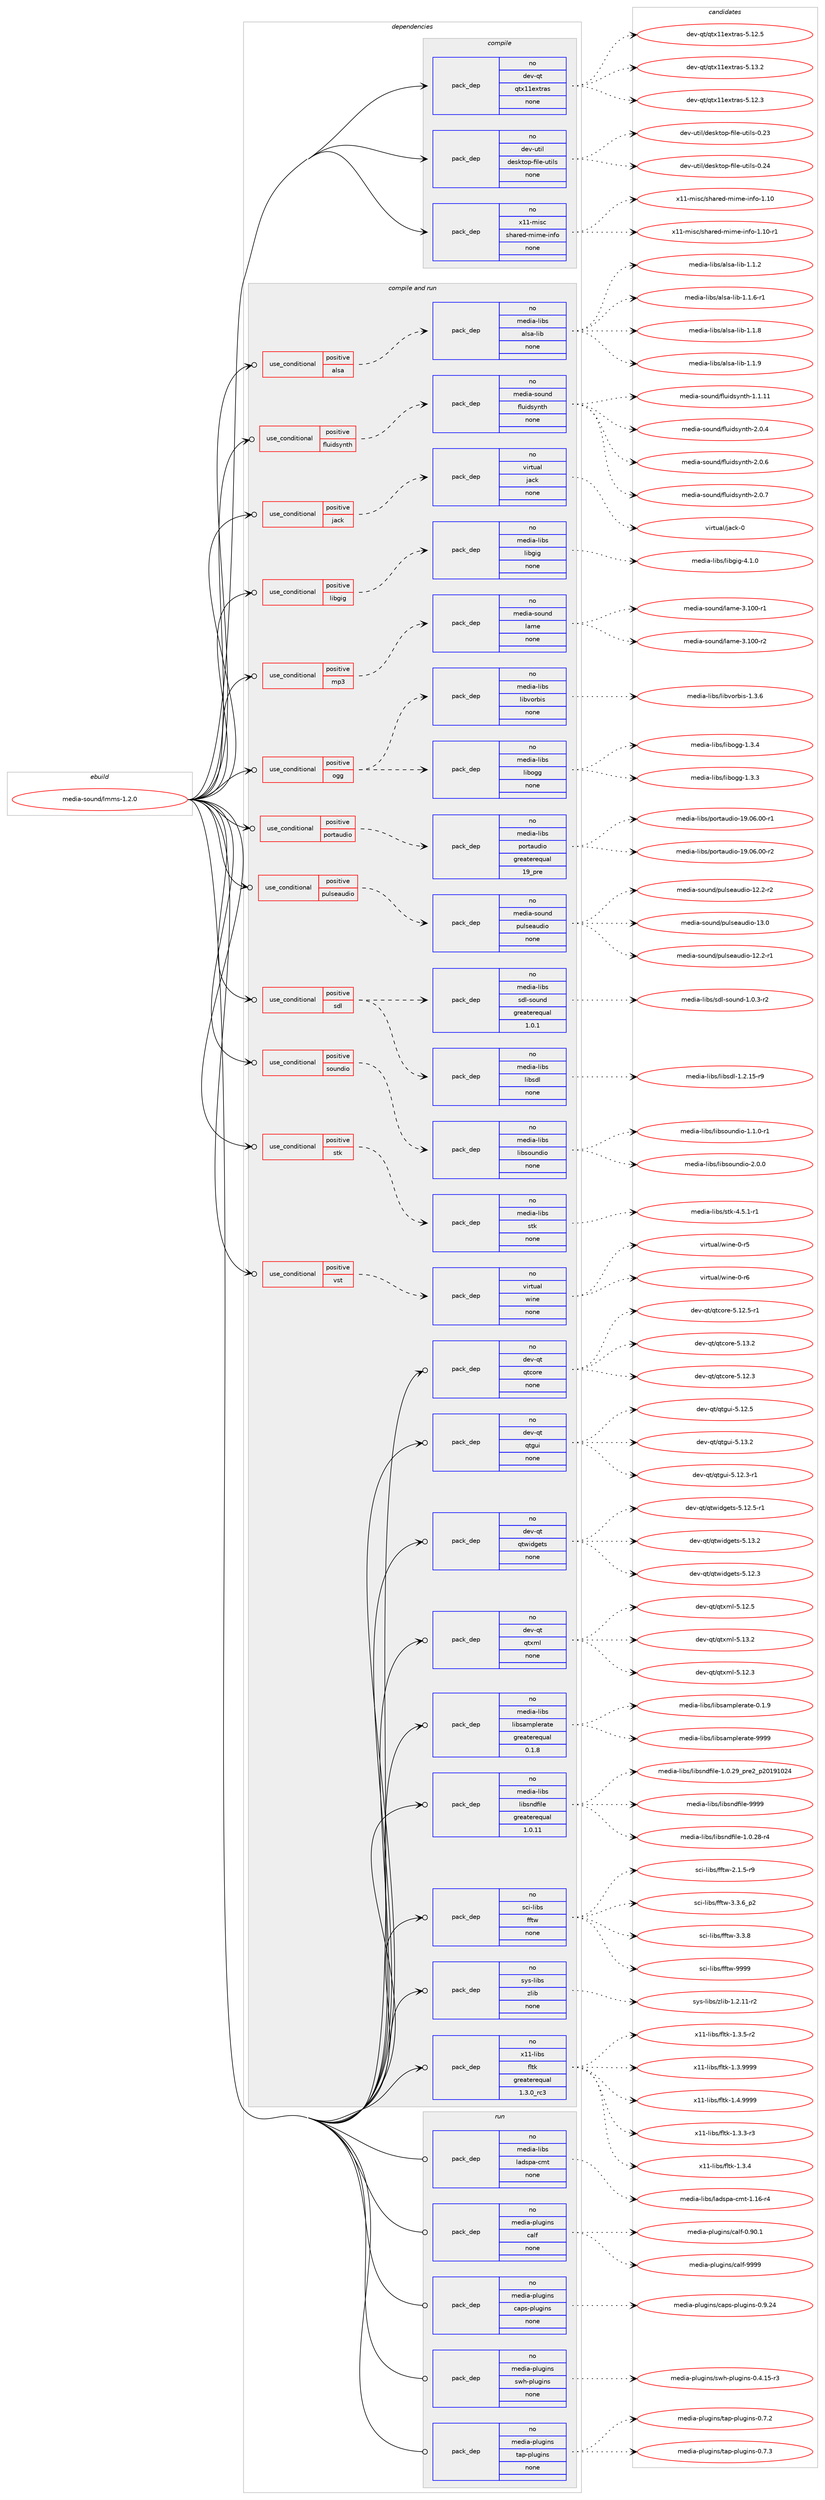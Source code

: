 digraph prolog {

# *************
# Graph options
# *************

newrank=true;
concentrate=true;
compound=true;
graph [rankdir=LR,fontname=Helvetica,fontsize=10,ranksep=1.5];#, ranksep=2.5, nodesep=0.2];
edge  [arrowhead=vee];
node  [fontname=Helvetica,fontsize=10];

# **********
# The ebuild
# **********

subgraph cluster_leftcol {
color=gray;
rank=same;
label=<<i>ebuild</i>>;
id [label="media-sound/lmms-1.2.0", color=red, width=4, href="../media-sound/lmms-1.2.0.svg"];
}

# ****************
# The dependencies
# ****************

subgraph cluster_midcol {
color=gray;
label=<<i>dependencies</i>>;
subgraph cluster_compile {
fillcolor="#eeeeee";
style=filled;
label=<<i>compile</i>>;
subgraph pack591855 {
dependency800055 [label=<<TABLE BORDER="0" CELLBORDER="1" CELLSPACING="0" CELLPADDING="4" WIDTH="220"><TR><TD ROWSPAN="6" CELLPADDING="30">pack_dep</TD></TR><TR><TD WIDTH="110">no</TD></TR><TR><TD>dev-qt</TD></TR><TR><TD>qtx11extras</TD></TR><TR><TD>none</TD></TR><TR><TD></TD></TR></TABLE>>, shape=none, color=blue];
}
id:e -> dependency800055:w [weight=20,style="solid",arrowhead="vee"];
subgraph pack591856 {
dependency800056 [label=<<TABLE BORDER="0" CELLBORDER="1" CELLSPACING="0" CELLPADDING="4" WIDTH="220"><TR><TD ROWSPAN="6" CELLPADDING="30">pack_dep</TD></TR><TR><TD WIDTH="110">no</TD></TR><TR><TD>dev-util</TD></TR><TR><TD>desktop-file-utils</TD></TR><TR><TD>none</TD></TR><TR><TD></TD></TR></TABLE>>, shape=none, color=blue];
}
id:e -> dependency800056:w [weight=20,style="solid",arrowhead="vee"];
subgraph pack591857 {
dependency800057 [label=<<TABLE BORDER="0" CELLBORDER="1" CELLSPACING="0" CELLPADDING="4" WIDTH="220"><TR><TD ROWSPAN="6" CELLPADDING="30">pack_dep</TD></TR><TR><TD WIDTH="110">no</TD></TR><TR><TD>x11-misc</TD></TR><TR><TD>shared-mime-info</TD></TR><TR><TD>none</TD></TR><TR><TD></TD></TR></TABLE>>, shape=none, color=blue];
}
id:e -> dependency800057:w [weight=20,style="solid",arrowhead="vee"];
}
subgraph cluster_compileandrun {
fillcolor="#eeeeee";
style=filled;
label=<<i>compile and run</i>>;
subgraph cond194212 {
dependency800058 [label=<<TABLE BORDER="0" CELLBORDER="1" CELLSPACING="0" CELLPADDING="4"><TR><TD ROWSPAN="3" CELLPADDING="10">use_conditional</TD></TR><TR><TD>positive</TD></TR><TR><TD>alsa</TD></TR></TABLE>>, shape=none, color=red];
subgraph pack591858 {
dependency800059 [label=<<TABLE BORDER="0" CELLBORDER="1" CELLSPACING="0" CELLPADDING="4" WIDTH="220"><TR><TD ROWSPAN="6" CELLPADDING="30">pack_dep</TD></TR><TR><TD WIDTH="110">no</TD></TR><TR><TD>media-libs</TD></TR><TR><TD>alsa-lib</TD></TR><TR><TD>none</TD></TR><TR><TD></TD></TR></TABLE>>, shape=none, color=blue];
}
dependency800058:e -> dependency800059:w [weight=20,style="dashed",arrowhead="vee"];
}
id:e -> dependency800058:w [weight=20,style="solid",arrowhead="odotvee"];
subgraph cond194213 {
dependency800060 [label=<<TABLE BORDER="0" CELLBORDER="1" CELLSPACING="0" CELLPADDING="4"><TR><TD ROWSPAN="3" CELLPADDING="10">use_conditional</TD></TR><TR><TD>positive</TD></TR><TR><TD>fluidsynth</TD></TR></TABLE>>, shape=none, color=red];
subgraph pack591859 {
dependency800061 [label=<<TABLE BORDER="0" CELLBORDER="1" CELLSPACING="0" CELLPADDING="4" WIDTH="220"><TR><TD ROWSPAN="6" CELLPADDING="30">pack_dep</TD></TR><TR><TD WIDTH="110">no</TD></TR><TR><TD>media-sound</TD></TR><TR><TD>fluidsynth</TD></TR><TR><TD>none</TD></TR><TR><TD></TD></TR></TABLE>>, shape=none, color=blue];
}
dependency800060:e -> dependency800061:w [weight=20,style="dashed",arrowhead="vee"];
}
id:e -> dependency800060:w [weight=20,style="solid",arrowhead="odotvee"];
subgraph cond194214 {
dependency800062 [label=<<TABLE BORDER="0" CELLBORDER="1" CELLSPACING="0" CELLPADDING="4"><TR><TD ROWSPAN="3" CELLPADDING="10">use_conditional</TD></TR><TR><TD>positive</TD></TR><TR><TD>jack</TD></TR></TABLE>>, shape=none, color=red];
subgraph pack591860 {
dependency800063 [label=<<TABLE BORDER="0" CELLBORDER="1" CELLSPACING="0" CELLPADDING="4" WIDTH="220"><TR><TD ROWSPAN="6" CELLPADDING="30">pack_dep</TD></TR><TR><TD WIDTH="110">no</TD></TR><TR><TD>virtual</TD></TR><TR><TD>jack</TD></TR><TR><TD>none</TD></TR><TR><TD></TD></TR></TABLE>>, shape=none, color=blue];
}
dependency800062:e -> dependency800063:w [weight=20,style="dashed",arrowhead="vee"];
}
id:e -> dependency800062:w [weight=20,style="solid",arrowhead="odotvee"];
subgraph cond194215 {
dependency800064 [label=<<TABLE BORDER="0" CELLBORDER="1" CELLSPACING="0" CELLPADDING="4"><TR><TD ROWSPAN="3" CELLPADDING="10">use_conditional</TD></TR><TR><TD>positive</TD></TR><TR><TD>libgig</TD></TR></TABLE>>, shape=none, color=red];
subgraph pack591861 {
dependency800065 [label=<<TABLE BORDER="0" CELLBORDER="1" CELLSPACING="0" CELLPADDING="4" WIDTH="220"><TR><TD ROWSPAN="6" CELLPADDING="30">pack_dep</TD></TR><TR><TD WIDTH="110">no</TD></TR><TR><TD>media-libs</TD></TR><TR><TD>libgig</TD></TR><TR><TD>none</TD></TR><TR><TD></TD></TR></TABLE>>, shape=none, color=blue];
}
dependency800064:e -> dependency800065:w [weight=20,style="dashed",arrowhead="vee"];
}
id:e -> dependency800064:w [weight=20,style="solid",arrowhead="odotvee"];
subgraph cond194216 {
dependency800066 [label=<<TABLE BORDER="0" CELLBORDER="1" CELLSPACING="0" CELLPADDING="4"><TR><TD ROWSPAN="3" CELLPADDING="10">use_conditional</TD></TR><TR><TD>positive</TD></TR><TR><TD>mp3</TD></TR></TABLE>>, shape=none, color=red];
subgraph pack591862 {
dependency800067 [label=<<TABLE BORDER="0" CELLBORDER="1" CELLSPACING="0" CELLPADDING="4" WIDTH="220"><TR><TD ROWSPAN="6" CELLPADDING="30">pack_dep</TD></TR><TR><TD WIDTH="110">no</TD></TR><TR><TD>media-sound</TD></TR><TR><TD>lame</TD></TR><TR><TD>none</TD></TR><TR><TD></TD></TR></TABLE>>, shape=none, color=blue];
}
dependency800066:e -> dependency800067:w [weight=20,style="dashed",arrowhead="vee"];
}
id:e -> dependency800066:w [weight=20,style="solid",arrowhead="odotvee"];
subgraph cond194217 {
dependency800068 [label=<<TABLE BORDER="0" CELLBORDER="1" CELLSPACING="0" CELLPADDING="4"><TR><TD ROWSPAN="3" CELLPADDING="10">use_conditional</TD></TR><TR><TD>positive</TD></TR><TR><TD>ogg</TD></TR></TABLE>>, shape=none, color=red];
subgraph pack591863 {
dependency800069 [label=<<TABLE BORDER="0" CELLBORDER="1" CELLSPACING="0" CELLPADDING="4" WIDTH="220"><TR><TD ROWSPAN="6" CELLPADDING="30">pack_dep</TD></TR><TR><TD WIDTH="110">no</TD></TR><TR><TD>media-libs</TD></TR><TR><TD>libogg</TD></TR><TR><TD>none</TD></TR><TR><TD></TD></TR></TABLE>>, shape=none, color=blue];
}
dependency800068:e -> dependency800069:w [weight=20,style="dashed",arrowhead="vee"];
subgraph pack591864 {
dependency800070 [label=<<TABLE BORDER="0" CELLBORDER="1" CELLSPACING="0" CELLPADDING="4" WIDTH="220"><TR><TD ROWSPAN="6" CELLPADDING="30">pack_dep</TD></TR><TR><TD WIDTH="110">no</TD></TR><TR><TD>media-libs</TD></TR><TR><TD>libvorbis</TD></TR><TR><TD>none</TD></TR><TR><TD></TD></TR></TABLE>>, shape=none, color=blue];
}
dependency800068:e -> dependency800070:w [weight=20,style="dashed",arrowhead="vee"];
}
id:e -> dependency800068:w [weight=20,style="solid",arrowhead="odotvee"];
subgraph cond194218 {
dependency800071 [label=<<TABLE BORDER="0" CELLBORDER="1" CELLSPACING="0" CELLPADDING="4"><TR><TD ROWSPAN="3" CELLPADDING="10">use_conditional</TD></TR><TR><TD>positive</TD></TR><TR><TD>portaudio</TD></TR></TABLE>>, shape=none, color=red];
subgraph pack591865 {
dependency800072 [label=<<TABLE BORDER="0" CELLBORDER="1" CELLSPACING="0" CELLPADDING="4" WIDTH="220"><TR><TD ROWSPAN="6" CELLPADDING="30">pack_dep</TD></TR><TR><TD WIDTH="110">no</TD></TR><TR><TD>media-libs</TD></TR><TR><TD>portaudio</TD></TR><TR><TD>greaterequal</TD></TR><TR><TD>19_pre</TD></TR></TABLE>>, shape=none, color=blue];
}
dependency800071:e -> dependency800072:w [weight=20,style="dashed",arrowhead="vee"];
}
id:e -> dependency800071:w [weight=20,style="solid",arrowhead="odotvee"];
subgraph cond194219 {
dependency800073 [label=<<TABLE BORDER="0" CELLBORDER="1" CELLSPACING="0" CELLPADDING="4"><TR><TD ROWSPAN="3" CELLPADDING="10">use_conditional</TD></TR><TR><TD>positive</TD></TR><TR><TD>pulseaudio</TD></TR></TABLE>>, shape=none, color=red];
subgraph pack591866 {
dependency800074 [label=<<TABLE BORDER="0" CELLBORDER="1" CELLSPACING="0" CELLPADDING="4" WIDTH="220"><TR><TD ROWSPAN="6" CELLPADDING="30">pack_dep</TD></TR><TR><TD WIDTH="110">no</TD></TR><TR><TD>media-sound</TD></TR><TR><TD>pulseaudio</TD></TR><TR><TD>none</TD></TR><TR><TD></TD></TR></TABLE>>, shape=none, color=blue];
}
dependency800073:e -> dependency800074:w [weight=20,style="dashed",arrowhead="vee"];
}
id:e -> dependency800073:w [weight=20,style="solid",arrowhead="odotvee"];
subgraph cond194220 {
dependency800075 [label=<<TABLE BORDER="0" CELLBORDER="1" CELLSPACING="0" CELLPADDING="4"><TR><TD ROWSPAN="3" CELLPADDING="10">use_conditional</TD></TR><TR><TD>positive</TD></TR><TR><TD>sdl</TD></TR></TABLE>>, shape=none, color=red];
subgraph pack591867 {
dependency800076 [label=<<TABLE BORDER="0" CELLBORDER="1" CELLSPACING="0" CELLPADDING="4" WIDTH="220"><TR><TD ROWSPAN="6" CELLPADDING="30">pack_dep</TD></TR><TR><TD WIDTH="110">no</TD></TR><TR><TD>media-libs</TD></TR><TR><TD>libsdl</TD></TR><TR><TD>none</TD></TR><TR><TD></TD></TR></TABLE>>, shape=none, color=blue];
}
dependency800075:e -> dependency800076:w [weight=20,style="dashed",arrowhead="vee"];
subgraph pack591868 {
dependency800077 [label=<<TABLE BORDER="0" CELLBORDER="1" CELLSPACING="0" CELLPADDING="4" WIDTH="220"><TR><TD ROWSPAN="6" CELLPADDING="30">pack_dep</TD></TR><TR><TD WIDTH="110">no</TD></TR><TR><TD>media-libs</TD></TR><TR><TD>sdl-sound</TD></TR><TR><TD>greaterequal</TD></TR><TR><TD>1.0.1</TD></TR></TABLE>>, shape=none, color=blue];
}
dependency800075:e -> dependency800077:w [weight=20,style="dashed",arrowhead="vee"];
}
id:e -> dependency800075:w [weight=20,style="solid",arrowhead="odotvee"];
subgraph cond194221 {
dependency800078 [label=<<TABLE BORDER="0" CELLBORDER="1" CELLSPACING="0" CELLPADDING="4"><TR><TD ROWSPAN="3" CELLPADDING="10">use_conditional</TD></TR><TR><TD>positive</TD></TR><TR><TD>soundio</TD></TR></TABLE>>, shape=none, color=red];
subgraph pack591869 {
dependency800079 [label=<<TABLE BORDER="0" CELLBORDER="1" CELLSPACING="0" CELLPADDING="4" WIDTH="220"><TR><TD ROWSPAN="6" CELLPADDING="30">pack_dep</TD></TR><TR><TD WIDTH="110">no</TD></TR><TR><TD>media-libs</TD></TR><TR><TD>libsoundio</TD></TR><TR><TD>none</TD></TR><TR><TD></TD></TR></TABLE>>, shape=none, color=blue];
}
dependency800078:e -> dependency800079:w [weight=20,style="dashed",arrowhead="vee"];
}
id:e -> dependency800078:w [weight=20,style="solid",arrowhead="odotvee"];
subgraph cond194222 {
dependency800080 [label=<<TABLE BORDER="0" CELLBORDER="1" CELLSPACING="0" CELLPADDING="4"><TR><TD ROWSPAN="3" CELLPADDING="10">use_conditional</TD></TR><TR><TD>positive</TD></TR><TR><TD>stk</TD></TR></TABLE>>, shape=none, color=red];
subgraph pack591870 {
dependency800081 [label=<<TABLE BORDER="0" CELLBORDER="1" CELLSPACING="0" CELLPADDING="4" WIDTH="220"><TR><TD ROWSPAN="6" CELLPADDING="30">pack_dep</TD></TR><TR><TD WIDTH="110">no</TD></TR><TR><TD>media-libs</TD></TR><TR><TD>stk</TD></TR><TR><TD>none</TD></TR><TR><TD></TD></TR></TABLE>>, shape=none, color=blue];
}
dependency800080:e -> dependency800081:w [weight=20,style="dashed",arrowhead="vee"];
}
id:e -> dependency800080:w [weight=20,style="solid",arrowhead="odotvee"];
subgraph cond194223 {
dependency800082 [label=<<TABLE BORDER="0" CELLBORDER="1" CELLSPACING="0" CELLPADDING="4"><TR><TD ROWSPAN="3" CELLPADDING="10">use_conditional</TD></TR><TR><TD>positive</TD></TR><TR><TD>vst</TD></TR></TABLE>>, shape=none, color=red];
subgraph pack591871 {
dependency800083 [label=<<TABLE BORDER="0" CELLBORDER="1" CELLSPACING="0" CELLPADDING="4" WIDTH="220"><TR><TD ROWSPAN="6" CELLPADDING="30">pack_dep</TD></TR><TR><TD WIDTH="110">no</TD></TR><TR><TD>virtual</TD></TR><TR><TD>wine</TD></TR><TR><TD>none</TD></TR><TR><TD></TD></TR></TABLE>>, shape=none, color=blue];
}
dependency800082:e -> dependency800083:w [weight=20,style="dashed",arrowhead="vee"];
}
id:e -> dependency800082:w [weight=20,style="solid",arrowhead="odotvee"];
subgraph pack591872 {
dependency800084 [label=<<TABLE BORDER="0" CELLBORDER="1" CELLSPACING="0" CELLPADDING="4" WIDTH="220"><TR><TD ROWSPAN="6" CELLPADDING="30">pack_dep</TD></TR><TR><TD WIDTH="110">no</TD></TR><TR><TD>dev-qt</TD></TR><TR><TD>qtcore</TD></TR><TR><TD>none</TD></TR><TR><TD></TD></TR></TABLE>>, shape=none, color=blue];
}
id:e -> dependency800084:w [weight=20,style="solid",arrowhead="odotvee"];
subgraph pack591873 {
dependency800085 [label=<<TABLE BORDER="0" CELLBORDER="1" CELLSPACING="0" CELLPADDING="4" WIDTH="220"><TR><TD ROWSPAN="6" CELLPADDING="30">pack_dep</TD></TR><TR><TD WIDTH="110">no</TD></TR><TR><TD>dev-qt</TD></TR><TR><TD>qtgui</TD></TR><TR><TD>none</TD></TR><TR><TD></TD></TR></TABLE>>, shape=none, color=blue];
}
id:e -> dependency800085:w [weight=20,style="solid",arrowhead="odotvee"];
subgraph pack591874 {
dependency800086 [label=<<TABLE BORDER="0" CELLBORDER="1" CELLSPACING="0" CELLPADDING="4" WIDTH="220"><TR><TD ROWSPAN="6" CELLPADDING="30">pack_dep</TD></TR><TR><TD WIDTH="110">no</TD></TR><TR><TD>dev-qt</TD></TR><TR><TD>qtwidgets</TD></TR><TR><TD>none</TD></TR><TR><TD></TD></TR></TABLE>>, shape=none, color=blue];
}
id:e -> dependency800086:w [weight=20,style="solid",arrowhead="odotvee"];
subgraph pack591875 {
dependency800087 [label=<<TABLE BORDER="0" CELLBORDER="1" CELLSPACING="0" CELLPADDING="4" WIDTH="220"><TR><TD ROWSPAN="6" CELLPADDING="30">pack_dep</TD></TR><TR><TD WIDTH="110">no</TD></TR><TR><TD>dev-qt</TD></TR><TR><TD>qtxml</TD></TR><TR><TD>none</TD></TR><TR><TD></TD></TR></TABLE>>, shape=none, color=blue];
}
id:e -> dependency800087:w [weight=20,style="solid",arrowhead="odotvee"];
subgraph pack591876 {
dependency800088 [label=<<TABLE BORDER="0" CELLBORDER="1" CELLSPACING="0" CELLPADDING="4" WIDTH="220"><TR><TD ROWSPAN="6" CELLPADDING="30">pack_dep</TD></TR><TR><TD WIDTH="110">no</TD></TR><TR><TD>media-libs</TD></TR><TR><TD>libsamplerate</TD></TR><TR><TD>greaterequal</TD></TR><TR><TD>0.1.8</TD></TR></TABLE>>, shape=none, color=blue];
}
id:e -> dependency800088:w [weight=20,style="solid",arrowhead="odotvee"];
subgraph pack591877 {
dependency800089 [label=<<TABLE BORDER="0" CELLBORDER="1" CELLSPACING="0" CELLPADDING="4" WIDTH="220"><TR><TD ROWSPAN="6" CELLPADDING="30">pack_dep</TD></TR><TR><TD WIDTH="110">no</TD></TR><TR><TD>media-libs</TD></TR><TR><TD>libsndfile</TD></TR><TR><TD>greaterequal</TD></TR><TR><TD>1.0.11</TD></TR></TABLE>>, shape=none, color=blue];
}
id:e -> dependency800089:w [weight=20,style="solid",arrowhead="odotvee"];
subgraph pack591878 {
dependency800090 [label=<<TABLE BORDER="0" CELLBORDER="1" CELLSPACING="0" CELLPADDING="4" WIDTH="220"><TR><TD ROWSPAN="6" CELLPADDING="30">pack_dep</TD></TR><TR><TD WIDTH="110">no</TD></TR><TR><TD>sci-libs</TD></TR><TR><TD>fftw</TD></TR><TR><TD>none</TD></TR><TR><TD></TD></TR></TABLE>>, shape=none, color=blue];
}
id:e -> dependency800090:w [weight=20,style="solid",arrowhead="odotvee"];
subgraph pack591879 {
dependency800091 [label=<<TABLE BORDER="0" CELLBORDER="1" CELLSPACING="0" CELLPADDING="4" WIDTH="220"><TR><TD ROWSPAN="6" CELLPADDING="30">pack_dep</TD></TR><TR><TD WIDTH="110">no</TD></TR><TR><TD>sys-libs</TD></TR><TR><TD>zlib</TD></TR><TR><TD>none</TD></TR><TR><TD></TD></TR></TABLE>>, shape=none, color=blue];
}
id:e -> dependency800091:w [weight=20,style="solid",arrowhead="odotvee"];
subgraph pack591880 {
dependency800092 [label=<<TABLE BORDER="0" CELLBORDER="1" CELLSPACING="0" CELLPADDING="4" WIDTH="220"><TR><TD ROWSPAN="6" CELLPADDING="30">pack_dep</TD></TR><TR><TD WIDTH="110">no</TD></TR><TR><TD>x11-libs</TD></TR><TR><TD>fltk</TD></TR><TR><TD>greaterequal</TD></TR><TR><TD>1.3.0_rc3</TD></TR></TABLE>>, shape=none, color=blue];
}
id:e -> dependency800092:w [weight=20,style="solid",arrowhead="odotvee"];
}
subgraph cluster_run {
fillcolor="#eeeeee";
style=filled;
label=<<i>run</i>>;
subgraph pack591881 {
dependency800093 [label=<<TABLE BORDER="0" CELLBORDER="1" CELLSPACING="0" CELLPADDING="4" WIDTH="220"><TR><TD ROWSPAN="6" CELLPADDING="30">pack_dep</TD></TR><TR><TD WIDTH="110">no</TD></TR><TR><TD>media-libs</TD></TR><TR><TD>ladspa-cmt</TD></TR><TR><TD>none</TD></TR><TR><TD></TD></TR></TABLE>>, shape=none, color=blue];
}
id:e -> dependency800093:w [weight=20,style="solid",arrowhead="odot"];
subgraph pack591882 {
dependency800094 [label=<<TABLE BORDER="0" CELLBORDER="1" CELLSPACING="0" CELLPADDING="4" WIDTH="220"><TR><TD ROWSPAN="6" CELLPADDING="30">pack_dep</TD></TR><TR><TD WIDTH="110">no</TD></TR><TR><TD>media-plugins</TD></TR><TR><TD>calf</TD></TR><TR><TD>none</TD></TR><TR><TD></TD></TR></TABLE>>, shape=none, color=blue];
}
id:e -> dependency800094:w [weight=20,style="solid",arrowhead="odot"];
subgraph pack591883 {
dependency800095 [label=<<TABLE BORDER="0" CELLBORDER="1" CELLSPACING="0" CELLPADDING="4" WIDTH="220"><TR><TD ROWSPAN="6" CELLPADDING="30">pack_dep</TD></TR><TR><TD WIDTH="110">no</TD></TR><TR><TD>media-plugins</TD></TR><TR><TD>caps-plugins</TD></TR><TR><TD>none</TD></TR><TR><TD></TD></TR></TABLE>>, shape=none, color=blue];
}
id:e -> dependency800095:w [weight=20,style="solid",arrowhead="odot"];
subgraph pack591884 {
dependency800096 [label=<<TABLE BORDER="0" CELLBORDER="1" CELLSPACING="0" CELLPADDING="4" WIDTH="220"><TR><TD ROWSPAN="6" CELLPADDING="30">pack_dep</TD></TR><TR><TD WIDTH="110">no</TD></TR><TR><TD>media-plugins</TD></TR><TR><TD>swh-plugins</TD></TR><TR><TD>none</TD></TR><TR><TD></TD></TR></TABLE>>, shape=none, color=blue];
}
id:e -> dependency800096:w [weight=20,style="solid",arrowhead="odot"];
subgraph pack591885 {
dependency800097 [label=<<TABLE BORDER="0" CELLBORDER="1" CELLSPACING="0" CELLPADDING="4" WIDTH="220"><TR><TD ROWSPAN="6" CELLPADDING="30">pack_dep</TD></TR><TR><TD WIDTH="110">no</TD></TR><TR><TD>media-plugins</TD></TR><TR><TD>tap-plugins</TD></TR><TR><TD>none</TD></TR><TR><TD></TD></TR></TABLE>>, shape=none, color=blue];
}
id:e -> dependency800097:w [weight=20,style="solid",arrowhead="odot"];
}
}

# **************
# The candidates
# **************

subgraph cluster_choices {
rank=same;
color=gray;
label=<<i>candidates</i>>;

subgraph choice591855 {
color=black;
nodesep=1;
choice100101118451131164711311612049491011201161149711545534649504651 [label="dev-qt/qtx11extras-5.12.3", color=red, width=4,href="../dev-qt/qtx11extras-5.12.3.svg"];
choice100101118451131164711311612049491011201161149711545534649504653 [label="dev-qt/qtx11extras-5.12.5", color=red, width=4,href="../dev-qt/qtx11extras-5.12.5.svg"];
choice100101118451131164711311612049491011201161149711545534649514650 [label="dev-qt/qtx11extras-5.13.2", color=red, width=4,href="../dev-qt/qtx11extras-5.13.2.svg"];
dependency800055:e -> choice100101118451131164711311612049491011201161149711545534649504651:w [style=dotted,weight="100"];
dependency800055:e -> choice100101118451131164711311612049491011201161149711545534649504653:w [style=dotted,weight="100"];
dependency800055:e -> choice100101118451131164711311612049491011201161149711545534649514650:w [style=dotted,weight="100"];
}
subgraph choice591856 {
color=black;
nodesep=1;
choice100101118451171161051084710010111510711611111245102105108101451171161051081154548465051 [label="dev-util/desktop-file-utils-0.23", color=red, width=4,href="../dev-util/desktop-file-utils-0.23.svg"];
choice100101118451171161051084710010111510711611111245102105108101451171161051081154548465052 [label="dev-util/desktop-file-utils-0.24", color=red, width=4,href="../dev-util/desktop-file-utils-0.24.svg"];
dependency800056:e -> choice100101118451171161051084710010111510711611111245102105108101451171161051081154548465051:w [style=dotted,weight="100"];
dependency800056:e -> choice100101118451171161051084710010111510711611111245102105108101451171161051081154548465052:w [style=dotted,weight="100"];
}
subgraph choice591857 {
color=black;
nodesep=1;
choice12049494510910511599471151049711410110045109105109101451051101021114549464948 [label="x11-misc/shared-mime-info-1.10", color=red, width=4,href="../x11-misc/shared-mime-info-1.10.svg"];
choice120494945109105115994711510497114101100451091051091014510511010211145494649484511449 [label="x11-misc/shared-mime-info-1.10-r1", color=red, width=4,href="../x11-misc/shared-mime-info-1.10-r1.svg"];
dependency800057:e -> choice12049494510910511599471151049711410110045109105109101451051101021114549464948:w [style=dotted,weight="100"];
dependency800057:e -> choice120494945109105115994711510497114101100451091051091014510511010211145494649484511449:w [style=dotted,weight="100"];
}
subgraph choice591858 {
color=black;
nodesep=1;
choice1091011001059745108105981154797108115974510810598454946494650 [label="media-libs/alsa-lib-1.1.2", color=red, width=4,href="../media-libs/alsa-lib-1.1.2.svg"];
choice10910110010597451081059811547971081159745108105984549464946544511449 [label="media-libs/alsa-lib-1.1.6-r1", color=red, width=4,href="../media-libs/alsa-lib-1.1.6-r1.svg"];
choice1091011001059745108105981154797108115974510810598454946494656 [label="media-libs/alsa-lib-1.1.8", color=red, width=4,href="../media-libs/alsa-lib-1.1.8.svg"];
choice1091011001059745108105981154797108115974510810598454946494657 [label="media-libs/alsa-lib-1.1.9", color=red, width=4,href="../media-libs/alsa-lib-1.1.9.svg"];
dependency800059:e -> choice1091011001059745108105981154797108115974510810598454946494650:w [style=dotted,weight="100"];
dependency800059:e -> choice10910110010597451081059811547971081159745108105984549464946544511449:w [style=dotted,weight="100"];
dependency800059:e -> choice1091011001059745108105981154797108115974510810598454946494656:w [style=dotted,weight="100"];
dependency800059:e -> choice1091011001059745108105981154797108115974510810598454946494657:w [style=dotted,weight="100"];
}
subgraph choice591859 {
color=black;
nodesep=1;
choice10910110010597451151111171101004710210811710510011512111011610445494649464949 [label="media-sound/fluidsynth-1.1.11", color=red, width=4,href="../media-sound/fluidsynth-1.1.11.svg"];
choice109101100105974511511111711010047102108117105100115121110116104455046484652 [label="media-sound/fluidsynth-2.0.4", color=red, width=4,href="../media-sound/fluidsynth-2.0.4.svg"];
choice109101100105974511511111711010047102108117105100115121110116104455046484654 [label="media-sound/fluidsynth-2.0.6", color=red, width=4,href="../media-sound/fluidsynth-2.0.6.svg"];
choice109101100105974511511111711010047102108117105100115121110116104455046484655 [label="media-sound/fluidsynth-2.0.7", color=red, width=4,href="../media-sound/fluidsynth-2.0.7.svg"];
dependency800061:e -> choice10910110010597451151111171101004710210811710510011512111011610445494649464949:w [style=dotted,weight="100"];
dependency800061:e -> choice109101100105974511511111711010047102108117105100115121110116104455046484652:w [style=dotted,weight="100"];
dependency800061:e -> choice109101100105974511511111711010047102108117105100115121110116104455046484654:w [style=dotted,weight="100"];
dependency800061:e -> choice109101100105974511511111711010047102108117105100115121110116104455046484655:w [style=dotted,weight="100"];
}
subgraph choice591860 {
color=black;
nodesep=1;
choice118105114116117971084710697991074548 [label="virtual/jack-0", color=red, width=4,href="../virtual/jack-0.svg"];
dependency800063:e -> choice118105114116117971084710697991074548:w [style=dotted,weight="100"];
}
subgraph choice591861 {
color=black;
nodesep=1;
choice1091011001059745108105981154710810598103105103455246494648 [label="media-libs/libgig-4.1.0", color=red, width=4,href="../media-libs/libgig-4.1.0.svg"];
dependency800065:e -> choice1091011001059745108105981154710810598103105103455246494648:w [style=dotted,weight="100"];
}
subgraph choice591862 {
color=black;
nodesep=1;
choice109101100105974511511111711010047108971091014551464948484511449 [label="media-sound/lame-3.100-r1", color=red, width=4,href="../media-sound/lame-3.100-r1.svg"];
choice109101100105974511511111711010047108971091014551464948484511450 [label="media-sound/lame-3.100-r2", color=red, width=4,href="../media-sound/lame-3.100-r2.svg"];
dependency800067:e -> choice109101100105974511511111711010047108971091014551464948484511449:w [style=dotted,weight="100"];
dependency800067:e -> choice109101100105974511511111711010047108971091014551464948484511450:w [style=dotted,weight="100"];
}
subgraph choice591863 {
color=black;
nodesep=1;
choice1091011001059745108105981154710810598111103103454946514651 [label="media-libs/libogg-1.3.3", color=red, width=4,href="../media-libs/libogg-1.3.3.svg"];
choice1091011001059745108105981154710810598111103103454946514652 [label="media-libs/libogg-1.3.4", color=red, width=4,href="../media-libs/libogg-1.3.4.svg"];
dependency800069:e -> choice1091011001059745108105981154710810598111103103454946514651:w [style=dotted,weight="100"];
dependency800069:e -> choice1091011001059745108105981154710810598111103103454946514652:w [style=dotted,weight="100"];
}
subgraph choice591864 {
color=black;
nodesep=1;
choice109101100105974510810598115471081059811811111498105115454946514654 [label="media-libs/libvorbis-1.3.6", color=red, width=4,href="../media-libs/libvorbis-1.3.6.svg"];
dependency800070:e -> choice109101100105974510810598115471081059811811111498105115454946514654:w [style=dotted,weight="100"];
}
subgraph choice591865 {
color=black;
nodesep=1;
choice10910110010597451081059811547112111114116971171001051114549574648544648484511449 [label="media-libs/portaudio-19.06.00-r1", color=red, width=4,href="../media-libs/portaudio-19.06.00-r1.svg"];
choice10910110010597451081059811547112111114116971171001051114549574648544648484511450 [label="media-libs/portaudio-19.06.00-r2", color=red, width=4,href="../media-libs/portaudio-19.06.00-r2.svg"];
dependency800072:e -> choice10910110010597451081059811547112111114116971171001051114549574648544648484511449:w [style=dotted,weight="100"];
dependency800072:e -> choice10910110010597451081059811547112111114116971171001051114549574648544648484511450:w [style=dotted,weight="100"];
}
subgraph choice591866 {
color=black;
nodesep=1;
choice1091011001059745115111117110100471121171081151019711710010511145495046504511449 [label="media-sound/pulseaudio-12.2-r1", color=red, width=4,href="../media-sound/pulseaudio-12.2-r1.svg"];
choice1091011001059745115111117110100471121171081151019711710010511145495046504511450 [label="media-sound/pulseaudio-12.2-r2", color=red, width=4,href="../media-sound/pulseaudio-12.2-r2.svg"];
choice109101100105974511511111711010047112117108115101971171001051114549514648 [label="media-sound/pulseaudio-13.0", color=red, width=4,href="../media-sound/pulseaudio-13.0.svg"];
dependency800074:e -> choice1091011001059745115111117110100471121171081151019711710010511145495046504511449:w [style=dotted,weight="100"];
dependency800074:e -> choice1091011001059745115111117110100471121171081151019711710010511145495046504511450:w [style=dotted,weight="100"];
dependency800074:e -> choice109101100105974511511111711010047112117108115101971171001051114549514648:w [style=dotted,weight="100"];
}
subgraph choice591867 {
color=black;
nodesep=1;
choice1091011001059745108105981154710810598115100108454946504649534511457 [label="media-libs/libsdl-1.2.15-r9", color=red, width=4,href="../media-libs/libsdl-1.2.15-r9.svg"];
dependency800076:e -> choice1091011001059745108105981154710810598115100108454946504649534511457:w [style=dotted,weight="100"];
}
subgraph choice591868 {
color=black;
nodesep=1;
choice10910110010597451081059811547115100108451151111171101004549464846514511450 [label="media-libs/sdl-sound-1.0.3-r2", color=red, width=4,href="../media-libs/sdl-sound-1.0.3-r2.svg"];
dependency800077:e -> choice10910110010597451081059811547115100108451151111171101004549464846514511450:w [style=dotted,weight="100"];
}
subgraph choice591869 {
color=black;
nodesep=1;
choice10910110010597451081059811547108105981151111171101001051114549464946484511449 [label="media-libs/libsoundio-1.1.0-r1", color=red, width=4,href="../media-libs/libsoundio-1.1.0-r1.svg"];
choice1091011001059745108105981154710810598115111117110100105111455046484648 [label="media-libs/libsoundio-2.0.0", color=red, width=4,href="../media-libs/libsoundio-2.0.0.svg"];
dependency800079:e -> choice10910110010597451081059811547108105981151111171101001051114549464946484511449:w [style=dotted,weight="100"];
dependency800079:e -> choice1091011001059745108105981154710810598115111117110100105111455046484648:w [style=dotted,weight="100"];
}
subgraph choice591870 {
color=black;
nodesep=1;
choice109101100105974510810598115471151161074552465346494511449 [label="media-libs/stk-4.5.1-r1", color=red, width=4,href="../media-libs/stk-4.5.1-r1.svg"];
dependency800081:e -> choice109101100105974510810598115471151161074552465346494511449:w [style=dotted,weight="100"];
}
subgraph choice591871 {
color=black;
nodesep=1;
choice118105114116117971084711910511010145484511453 [label="virtual/wine-0-r5", color=red, width=4,href="../virtual/wine-0-r5.svg"];
choice118105114116117971084711910511010145484511454 [label="virtual/wine-0-r6", color=red, width=4,href="../virtual/wine-0-r6.svg"];
dependency800083:e -> choice118105114116117971084711910511010145484511453:w [style=dotted,weight="100"];
dependency800083:e -> choice118105114116117971084711910511010145484511454:w [style=dotted,weight="100"];
}
subgraph choice591872 {
color=black;
nodesep=1;
choice10010111845113116471131169911111410145534649504651 [label="dev-qt/qtcore-5.12.3", color=red, width=4,href="../dev-qt/qtcore-5.12.3.svg"];
choice100101118451131164711311699111114101455346495046534511449 [label="dev-qt/qtcore-5.12.5-r1", color=red, width=4,href="../dev-qt/qtcore-5.12.5-r1.svg"];
choice10010111845113116471131169911111410145534649514650 [label="dev-qt/qtcore-5.13.2", color=red, width=4,href="../dev-qt/qtcore-5.13.2.svg"];
dependency800084:e -> choice10010111845113116471131169911111410145534649504651:w [style=dotted,weight="100"];
dependency800084:e -> choice100101118451131164711311699111114101455346495046534511449:w [style=dotted,weight="100"];
dependency800084:e -> choice10010111845113116471131169911111410145534649514650:w [style=dotted,weight="100"];
}
subgraph choice591873 {
color=black;
nodesep=1;
choice1001011184511311647113116103117105455346495046514511449 [label="dev-qt/qtgui-5.12.3-r1", color=red, width=4,href="../dev-qt/qtgui-5.12.3-r1.svg"];
choice100101118451131164711311610311710545534649504653 [label="dev-qt/qtgui-5.12.5", color=red, width=4,href="../dev-qt/qtgui-5.12.5.svg"];
choice100101118451131164711311610311710545534649514650 [label="dev-qt/qtgui-5.13.2", color=red, width=4,href="../dev-qt/qtgui-5.13.2.svg"];
dependency800085:e -> choice1001011184511311647113116103117105455346495046514511449:w [style=dotted,weight="100"];
dependency800085:e -> choice100101118451131164711311610311710545534649504653:w [style=dotted,weight="100"];
dependency800085:e -> choice100101118451131164711311610311710545534649514650:w [style=dotted,weight="100"];
}
subgraph choice591874 {
color=black;
nodesep=1;
choice100101118451131164711311611910510010310111611545534649504651 [label="dev-qt/qtwidgets-5.12.3", color=red, width=4,href="../dev-qt/qtwidgets-5.12.3.svg"];
choice1001011184511311647113116119105100103101116115455346495046534511449 [label="dev-qt/qtwidgets-5.12.5-r1", color=red, width=4,href="../dev-qt/qtwidgets-5.12.5-r1.svg"];
choice100101118451131164711311611910510010310111611545534649514650 [label="dev-qt/qtwidgets-5.13.2", color=red, width=4,href="../dev-qt/qtwidgets-5.13.2.svg"];
dependency800086:e -> choice100101118451131164711311611910510010310111611545534649504651:w [style=dotted,weight="100"];
dependency800086:e -> choice1001011184511311647113116119105100103101116115455346495046534511449:w [style=dotted,weight="100"];
dependency800086:e -> choice100101118451131164711311611910510010310111611545534649514650:w [style=dotted,weight="100"];
}
subgraph choice591875 {
color=black;
nodesep=1;
choice100101118451131164711311612010910845534649504651 [label="dev-qt/qtxml-5.12.3", color=red, width=4,href="../dev-qt/qtxml-5.12.3.svg"];
choice100101118451131164711311612010910845534649504653 [label="dev-qt/qtxml-5.12.5", color=red, width=4,href="../dev-qt/qtxml-5.12.5.svg"];
choice100101118451131164711311612010910845534649514650 [label="dev-qt/qtxml-5.13.2", color=red, width=4,href="../dev-qt/qtxml-5.13.2.svg"];
dependency800087:e -> choice100101118451131164711311612010910845534649504651:w [style=dotted,weight="100"];
dependency800087:e -> choice100101118451131164711311612010910845534649504653:w [style=dotted,weight="100"];
dependency800087:e -> choice100101118451131164711311612010910845534649514650:w [style=dotted,weight="100"];
}
subgraph choice591876 {
color=black;
nodesep=1;
choice10910110010597451081059811547108105981159710911210810111497116101454846494657 [label="media-libs/libsamplerate-0.1.9", color=red, width=4,href="../media-libs/libsamplerate-0.1.9.svg"];
choice109101100105974510810598115471081059811597109112108101114971161014557575757 [label="media-libs/libsamplerate-9999", color=red, width=4,href="../media-libs/libsamplerate-9999.svg"];
dependency800088:e -> choice10910110010597451081059811547108105981159710911210810111497116101454846494657:w [style=dotted,weight="100"];
dependency800088:e -> choice109101100105974510810598115471081059811597109112108101114971161014557575757:w [style=dotted,weight="100"];
}
subgraph choice591877 {
color=black;
nodesep=1;
choice1091011001059745108105981154710810598115110100102105108101454946484650564511452 [label="media-libs/libsndfile-1.0.28-r4", color=red, width=4,href="../media-libs/libsndfile-1.0.28-r4.svg"];
choice1091011001059745108105981154710810598115110100102105108101454946484650579511211410150951125048495749485052 [label="media-libs/libsndfile-1.0.29_pre2_p20191024", color=red, width=4,href="../media-libs/libsndfile-1.0.29_pre2_p20191024.svg"];
choice10910110010597451081059811547108105981151101001021051081014557575757 [label="media-libs/libsndfile-9999", color=red, width=4,href="../media-libs/libsndfile-9999.svg"];
dependency800089:e -> choice1091011001059745108105981154710810598115110100102105108101454946484650564511452:w [style=dotted,weight="100"];
dependency800089:e -> choice1091011001059745108105981154710810598115110100102105108101454946484650579511211410150951125048495749485052:w [style=dotted,weight="100"];
dependency800089:e -> choice10910110010597451081059811547108105981151101001021051081014557575757:w [style=dotted,weight="100"];
}
subgraph choice591878 {
color=black;
nodesep=1;
choice115991054510810598115471021021161194550464946534511457 [label="sci-libs/fftw-2.1.5-r9", color=red, width=4,href="../sci-libs/fftw-2.1.5-r9.svg"];
choice115991054510810598115471021021161194551465146549511250 [label="sci-libs/fftw-3.3.6_p2", color=red, width=4,href="../sci-libs/fftw-3.3.6_p2.svg"];
choice11599105451081059811547102102116119455146514656 [label="sci-libs/fftw-3.3.8", color=red, width=4,href="../sci-libs/fftw-3.3.8.svg"];
choice115991054510810598115471021021161194557575757 [label="sci-libs/fftw-9999", color=red, width=4,href="../sci-libs/fftw-9999.svg"];
dependency800090:e -> choice115991054510810598115471021021161194550464946534511457:w [style=dotted,weight="100"];
dependency800090:e -> choice115991054510810598115471021021161194551465146549511250:w [style=dotted,weight="100"];
dependency800090:e -> choice11599105451081059811547102102116119455146514656:w [style=dotted,weight="100"];
dependency800090:e -> choice115991054510810598115471021021161194557575757:w [style=dotted,weight="100"];
}
subgraph choice591879 {
color=black;
nodesep=1;
choice11512111545108105981154712210810598454946504649494511450 [label="sys-libs/zlib-1.2.11-r2", color=red, width=4,href="../sys-libs/zlib-1.2.11-r2.svg"];
dependency800091:e -> choice11512111545108105981154712210810598454946504649494511450:w [style=dotted,weight="100"];
}
subgraph choice591880 {
color=black;
nodesep=1;
choice12049494510810598115471021081161074549465146514511451 [label="x11-libs/fltk-1.3.3-r3", color=red, width=4,href="../x11-libs/fltk-1.3.3-r3.svg"];
choice1204949451081059811547102108116107454946514652 [label="x11-libs/fltk-1.3.4", color=red, width=4,href="../x11-libs/fltk-1.3.4.svg"];
choice12049494510810598115471021081161074549465146534511450 [label="x11-libs/fltk-1.3.5-r2", color=red, width=4,href="../x11-libs/fltk-1.3.5-r2.svg"];
choice1204949451081059811547102108116107454946514657575757 [label="x11-libs/fltk-1.3.9999", color=red, width=4,href="../x11-libs/fltk-1.3.9999.svg"];
choice1204949451081059811547102108116107454946524657575757 [label="x11-libs/fltk-1.4.9999", color=red, width=4,href="../x11-libs/fltk-1.4.9999.svg"];
dependency800092:e -> choice12049494510810598115471021081161074549465146514511451:w [style=dotted,weight="100"];
dependency800092:e -> choice1204949451081059811547102108116107454946514652:w [style=dotted,weight="100"];
dependency800092:e -> choice12049494510810598115471021081161074549465146534511450:w [style=dotted,weight="100"];
dependency800092:e -> choice1204949451081059811547102108116107454946514657575757:w [style=dotted,weight="100"];
dependency800092:e -> choice1204949451081059811547102108116107454946524657575757:w [style=dotted,weight="100"];
}
subgraph choice591881 {
color=black;
nodesep=1;
choice109101100105974510810598115471089710011511297459910911645494649544511452 [label="media-libs/ladspa-cmt-1.16-r4", color=red, width=4,href="../media-libs/ladspa-cmt-1.16-r4.svg"];
dependency800093:e -> choice109101100105974510810598115471089710011511297459910911645494649544511452:w [style=dotted,weight="100"];
}
subgraph choice591882 {
color=black;
nodesep=1;
choice109101100105974511210811710310511011547999710810245484657484649 [label="media-plugins/calf-0.90.1", color=red, width=4,href="../media-plugins/calf-0.90.1.svg"];
choice10910110010597451121081171031051101154799971081024557575757 [label="media-plugins/calf-9999", color=red, width=4,href="../media-plugins/calf-9999.svg"];
dependency800094:e -> choice109101100105974511210811710310511011547999710810245484657484649:w [style=dotted,weight="100"];
dependency800094:e -> choice10910110010597451121081171031051101154799971081024557575757:w [style=dotted,weight="100"];
}
subgraph choice591883 {
color=black;
nodesep=1;
choice10910110010597451121081171031051101154799971121154511210811710310511011545484657465052 [label="media-plugins/caps-plugins-0.9.24", color=red, width=4,href="../media-plugins/caps-plugins-0.9.24.svg"];
dependency800095:e -> choice10910110010597451121081171031051101154799971121154511210811710310511011545484657465052:w [style=dotted,weight="100"];
}
subgraph choice591884 {
color=black;
nodesep=1;
choice10910110010597451121081171031051101154711511910445112108117103105110115454846524649534511451 [label="media-plugins/swh-plugins-0.4.15-r3", color=red, width=4,href="../media-plugins/swh-plugins-0.4.15-r3.svg"];
dependency800096:e -> choice10910110010597451121081171031051101154711511910445112108117103105110115454846524649534511451:w [style=dotted,weight="100"];
}
subgraph choice591885 {
color=black;
nodesep=1;
choice1091011001059745112108117103105110115471169711245112108117103105110115454846554650 [label="media-plugins/tap-plugins-0.7.2", color=red, width=4,href="../media-plugins/tap-plugins-0.7.2.svg"];
choice1091011001059745112108117103105110115471169711245112108117103105110115454846554651 [label="media-plugins/tap-plugins-0.7.3", color=red, width=4,href="../media-plugins/tap-plugins-0.7.3.svg"];
dependency800097:e -> choice1091011001059745112108117103105110115471169711245112108117103105110115454846554650:w [style=dotted,weight="100"];
dependency800097:e -> choice1091011001059745112108117103105110115471169711245112108117103105110115454846554651:w [style=dotted,weight="100"];
}
}

}

